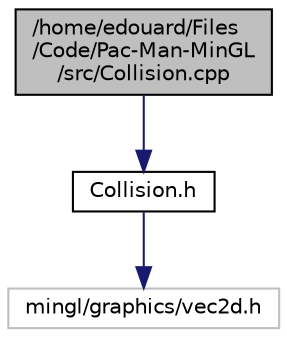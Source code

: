 digraph "/home/edouard/Files/Code/Pac-Man-MinGL/src/Collision.cpp"
{
 // LATEX_PDF_SIZE
  edge [fontname="Helvetica",fontsize="10",labelfontname="Helvetica",labelfontsize="10"];
  node [fontname="Helvetica",fontsize="10",shape=record];
  Node1 [label="/home/edouard/Files\l/Code/Pac-Man-MinGL\l/src/Collision.cpp",height=0.2,width=0.4,color="black", fillcolor="grey75", style="filled", fontcolor="black",tooltip="Collision Class detect collision."];
  Node1 -> Node2 [color="midnightblue",fontsize="10",style="solid",fontname="Helvetica"];
  Node2 [label="Collision.h",height=0.2,width=0.4,color="black", fillcolor="white", style="filled",URL="$_collision_8h.html",tooltip="Collision Class detect collision."];
  Node2 -> Node3 [color="midnightblue",fontsize="10",style="solid",fontname="Helvetica"];
  Node3 [label="mingl/graphics/vec2d.h",height=0.2,width=0.4,color="grey75", fillcolor="white", style="filled",tooltip=" "];
}

